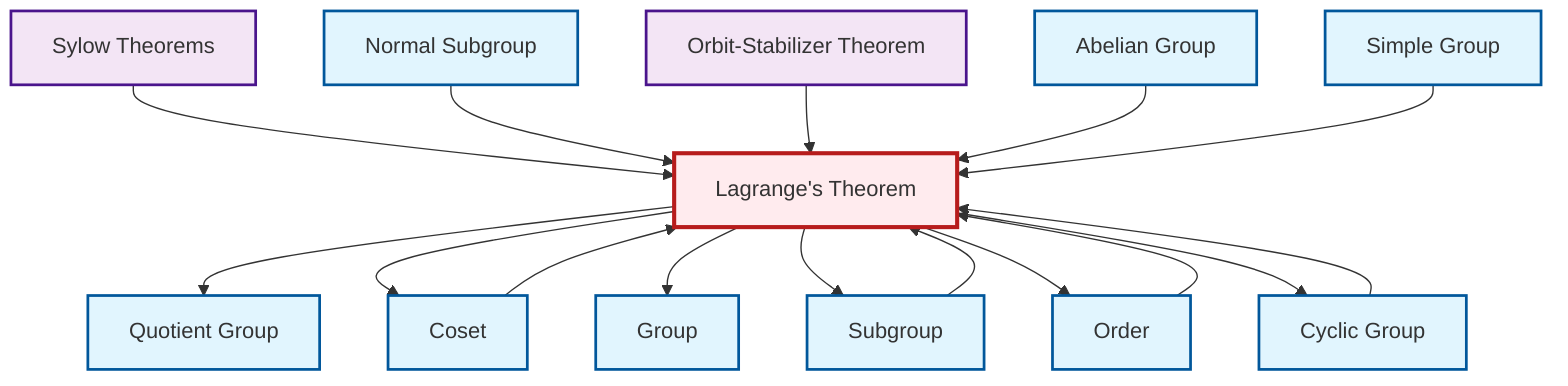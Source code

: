 graph TD
    classDef definition fill:#e1f5fe,stroke:#01579b,stroke-width:2px
    classDef theorem fill:#f3e5f5,stroke:#4a148c,stroke-width:2px
    classDef axiom fill:#fff3e0,stroke:#e65100,stroke-width:2px
    classDef example fill:#e8f5e9,stroke:#1b5e20,stroke-width:2px
    classDef current fill:#ffebee,stroke:#b71c1c,stroke-width:3px
    def-quotient-group["Quotient Group"]:::definition
    thm-lagrange["Lagrange's Theorem"]:::theorem
    def-abelian-group["Abelian Group"]:::definition
    def-subgroup["Subgroup"]:::definition
    thm-sylow["Sylow Theorems"]:::theorem
    def-coset["Coset"]:::definition
    def-normal-subgroup["Normal Subgroup"]:::definition
    thm-orbit-stabilizer["Orbit-Stabilizer Theorem"]:::theorem
    def-order["Order"]:::definition
    def-cyclic-group["Cyclic Group"]:::definition
    def-group["Group"]:::definition
    def-simple-group["Simple Group"]:::definition
    def-order --> thm-lagrange
    thm-lagrange --> def-quotient-group
    thm-lagrange --> def-coset
    thm-lagrange --> def-group
    thm-sylow --> thm-lagrange
    def-cyclic-group --> thm-lagrange
    thm-lagrange --> def-subgroup
    thm-lagrange --> def-order
    def-normal-subgroup --> thm-lagrange
    thm-orbit-stabilizer --> thm-lagrange
    def-abelian-group --> thm-lagrange
    def-coset --> thm-lagrange
    def-subgroup --> thm-lagrange
    thm-lagrange --> def-cyclic-group
    def-simple-group --> thm-lagrange
    class thm-lagrange current